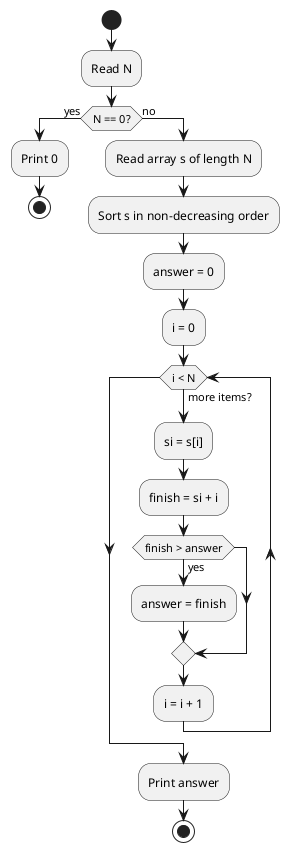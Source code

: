 @startuml TD

skinparam DefaultFontName "SF Mono"

start

:Read N;
if (N == 0?) then (yes)
  :Print 0;
  stop
else (no)
  :Read array s of length N;
  :Sort s in non-decreasing order;
  :answer = 0;
  :i = 0;

  while (i < N) is (more items?)
    :si = s[i];
    :finish = si + i;
    if (finish > answer) then (yes)
      :answer = finish;
    endif
    :i = i + 1;
  endwhile

  :Print answer;
  stop
endif

@enduml
